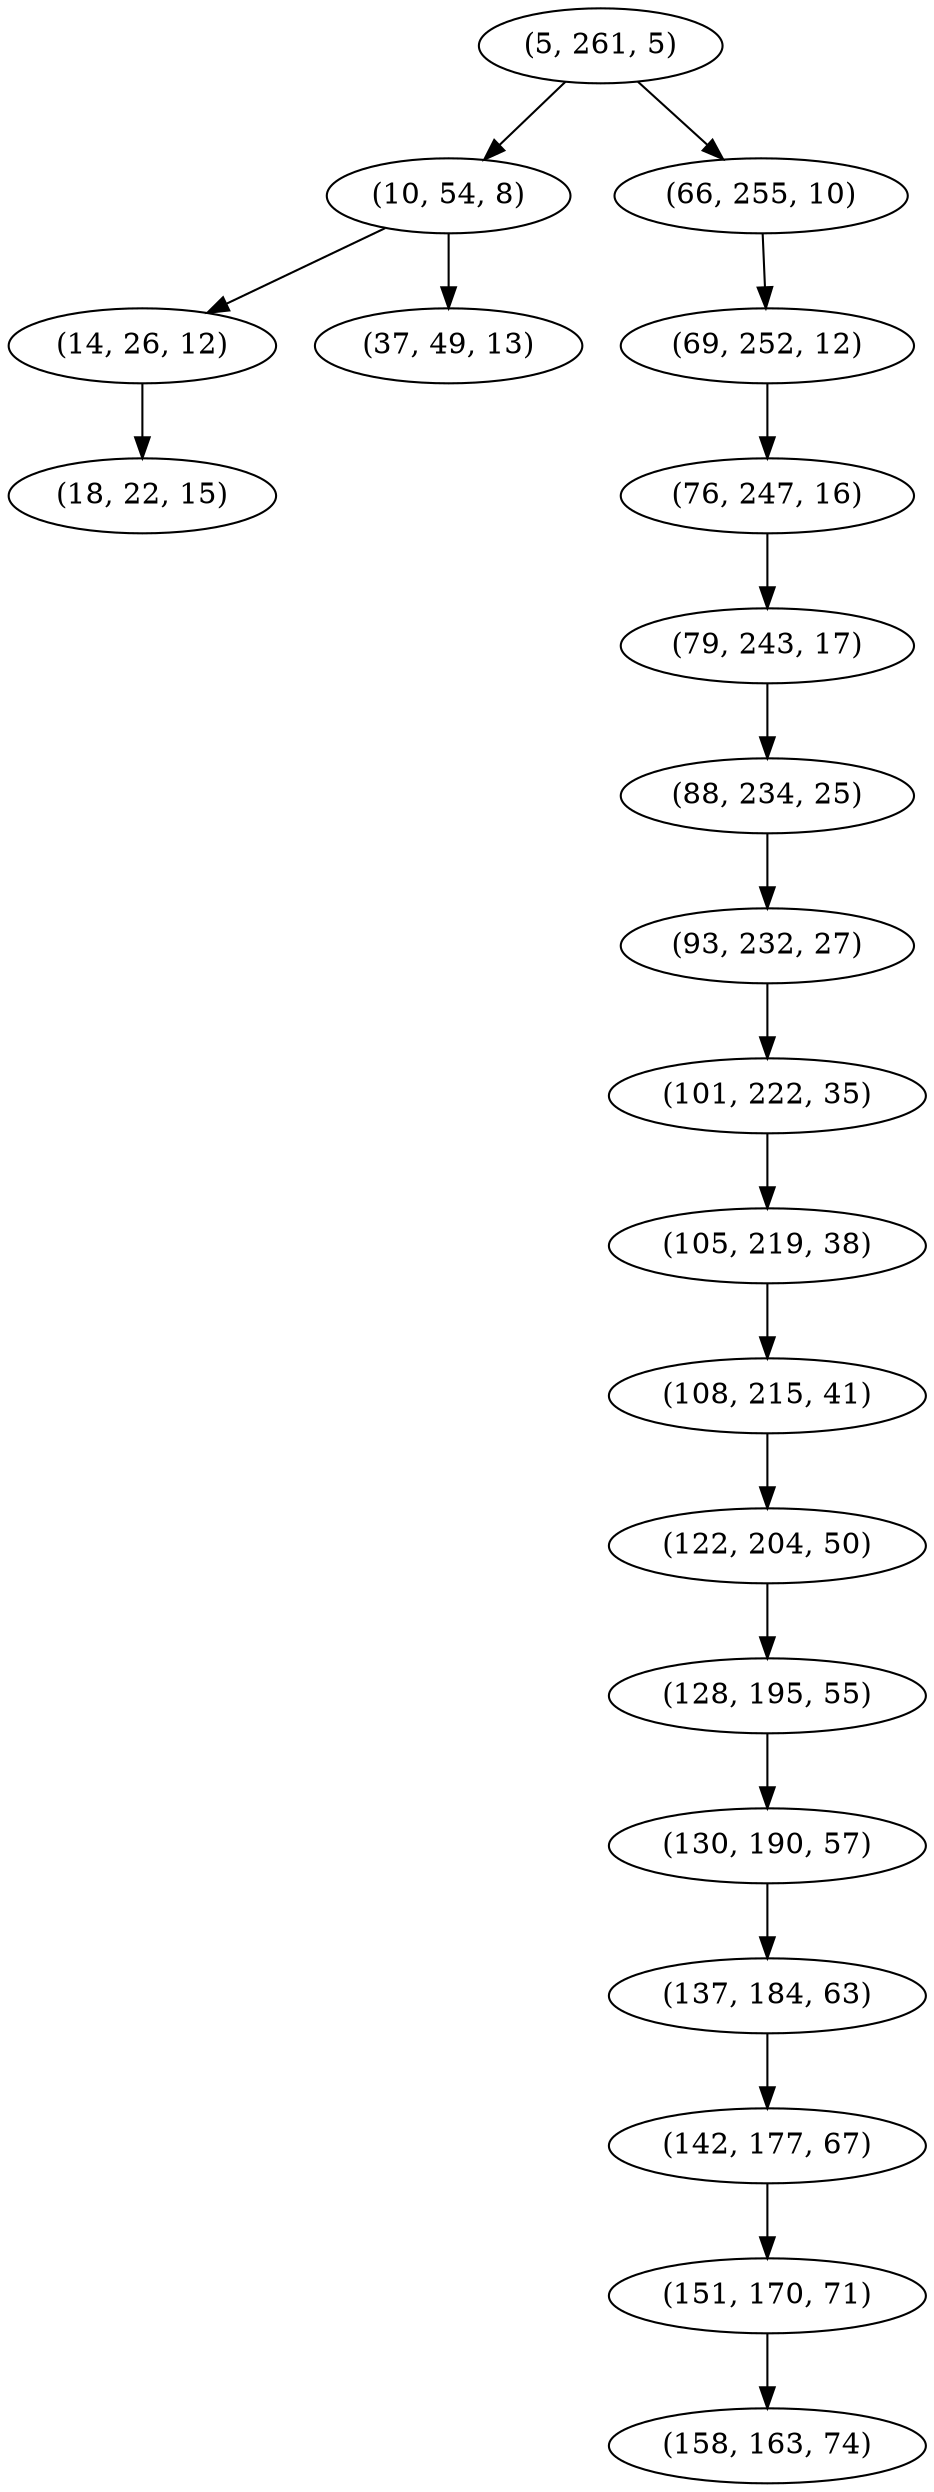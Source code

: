 digraph tree {
    "(5, 261, 5)";
    "(10, 54, 8)";
    "(14, 26, 12)";
    "(18, 22, 15)";
    "(37, 49, 13)";
    "(66, 255, 10)";
    "(69, 252, 12)";
    "(76, 247, 16)";
    "(79, 243, 17)";
    "(88, 234, 25)";
    "(93, 232, 27)";
    "(101, 222, 35)";
    "(105, 219, 38)";
    "(108, 215, 41)";
    "(122, 204, 50)";
    "(128, 195, 55)";
    "(130, 190, 57)";
    "(137, 184, 63)";
    "(142, 177, 67)";
    "(151, 170, 71)";
    "(158, 163, 74)";
    "(5, 261, 5)" -> "(10, 54, 8)";
    "(5, 261, 5)" -> "(66, 255, 10)";
    "(10, 54, 8)" -> "(14, 26, 12)";
    "(10, 54, 8)" -> "(37, 49, 13)";
    "(14, 26, 12)" -> "(18, 22, 15)";
    "(66, 255, 10)" -> "(69, 252, 12)";
    "(69, 252, 12)" -> "(76, 247, 16)";
    "(76, 247, 16)" -> "(79, 243, 17)";
    "(79, 243, 17)" -> "(88, 234, 25)";
    "(88, 234, 25)" -> "(93, 232, 27)";
    "(93, 232, 27)" -> "(101, 222, 35)";
    "(101, 222, 35)" -> "(105, 219, 38)";
    "(105, 219, 38)" -> "(108, 215, 41)";
    "(108, 215, 41)" -> "(122, 204, 50)";
    "(122, 204, 50)" -> "(128, 195, 55)";
    "(128, 195, 55)" -> "(130, 190, 57)";
    "(130, 190, 57)" -> "(137, 184, 63)";
    "(137, 184, 63)" -> "(142, 177, 67)";
    "(142, 177, 67)" -> "(151, 170, 71)";
    "(151, 170, 71)" -> "(158, 163, 74)";
}
